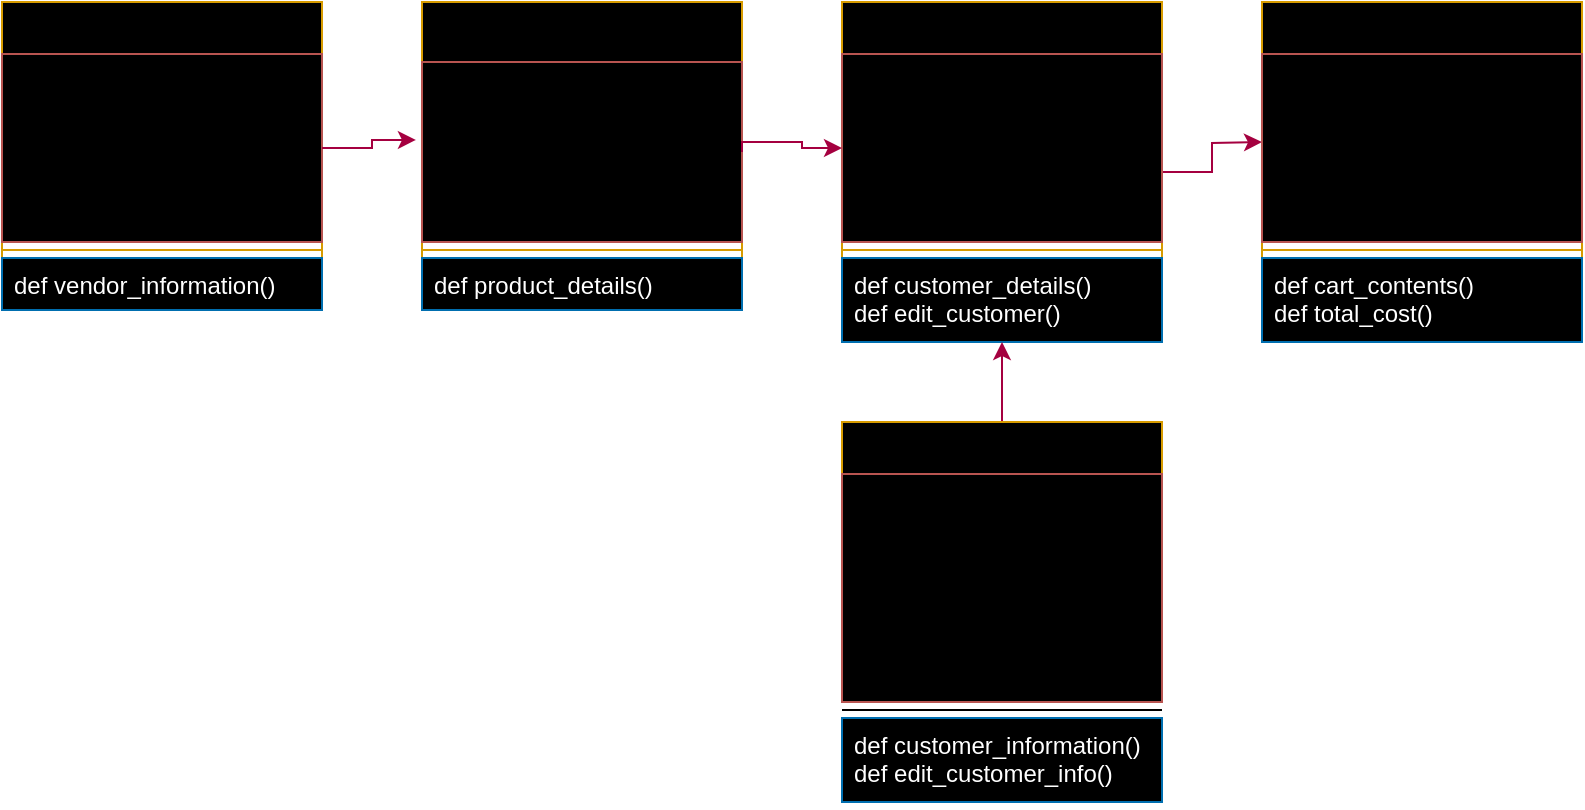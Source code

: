 <mxfile version="28.2.5">
  <diagram name="Page-1" id="uaoMQApZfLwPgrcbUXGE">
    <mxGraphModel dx="1426" dy="777" grid="1" gridSize="10" guides="1" tooltips="1" connect="1" arrows="1" fold="1" page="1" pageScale="1" pageWidth="850" pageHeight="1100" math="0" shadow="0">
      <root>
        <mxCell id="0" />
        <mxCell id="1" parent="0" />
        <mxCell id="q5DTDDztkqhi49hcPNBz-3" value="Products" style="swimlane;fontStyle=1;align=center;verticalAlign=top;childLayout=stackLayout;horizontal=1;startSize=30;horizontalStack=0;resizeParent=1;resizeParentMax=0;resizeLast=0;collapsible=1;marginBottom=0;whiteSpace=wrap;html=1;fillColor=#ffe6cc;strokeColor=#d79b00;gradientColor=light-dark(#ffb375, #ededed);" vertex="1" parent="1">
          <mxGeometry x="230" y="80" width="160" height="154" as="geometry" />
        </mxCell>
        <mxCell id="q5DTDDztkqhi49hcPNBz-4" value="Price&lt;br&gt;&lt;div&gt;Materials&lt;/div&gt;&lt;div&gt;Colors&lt;/div&gt;&lt;div&gt;Size&lt;/div&gt;&lt;div&gt;Name&lt;/div&gt;" style="text;strokeColor=#b85450;fillColor=#f8cecc;align=left;verticalAlign=top;spacingLeft=4;spacingRight=4;overflow=hidden;rotatable=0;points=[[0,0.5],[1,0.5]];portConstraint=eastwest;whiteSpace=wrap;html=1;gradientColor=light-dark(#e86868, #ededed);fontStyle=1;labelBackgroundColor=none;labelBorderColor=none;textShadow=0;" vertex="1" parent="q5DTDDztkqhi49hcPNBz-3">
          <mxGeometry y="30" width="160" height="90" as="geometry" />
        </mxCell>
        <mxCell id="q5DTDDztkqhi49hcPNBz-5" value="" style="line;strokeWidth=1;fillColor=none;align=left;verticalAlign=middle;spacingTop=-1;spacingLeft=3;spacingRight=3;rotatable=0;labelPosition=right;points=[];portConstraint=eastwest;strokeColor=inherit;" vertex="1" parent="q5DTDDztkqhi49hcPNBz-3">
          <mxGeometry y="120" width="160" height="8" as="geometry" />
        </mxCell>
        <mxCell id="q5DTDDztkqhi49hcPNBz-6" value="&lt;div&gt;def product_details()&lt;/div&gt;" style="text;strokeColor=#006EAF;fillColor=#1ba1e2;align=left;verticalAlign=top;spacingLeft=4;spacingRight=4;overflow=hidden;rotatable=0;points=[[0,0.5],[1,0.5]];portConstraint=eastwest;whiteSpace=wrap;html=1;fontColor=#ffffff;gradientColor=light-dark(#1abaff, #ededed);" vertex="1" parent="q5DTDDztkqhi49hcPNBz-3">
          <mxGeometry y="128" width="160" height="26" as="geometry" />
        </mxCell>
        <mxCell id="q5DTDDztkqhi49hcPNBz-23" style="edgeStyle=orthogonalEdgeStyle;rounded=0;orthogonalLoop=1;jettySize=auto;html=1;exitX=1;exitY=0.5;exitDx=0;exitDy=0;fillColor=#d80073;strokeColor=#A50040;" edge="1" parent="1" source="q5DTDDztkqhi49hcPNBz-7">
          <mxGeometry relative="1" as="geometry">
            <mxPoint x="650" y="150" as="targetPoint" />
          </mxGeometry>
        </mxCell>
        <mxCell id="q5DTDDztkqhi49hcPNBz-7" value="Customers" style="swimlane;fontStyle=1;align=center;verticalAlign=top;childLayout=stackLayout;horizontal=1;startSize=26;horizontalStack=0;resizeParent=1;resizeParentMax=0;resizeLast=0;collapsible=1;marginBottom=0;whiteSpace=wrap;html=1;fillColor=#ffe6cc;strokeColor=#d79b00;gradientColor=light-dark(#ffb375, #ededed);" vertex="1" parent="1">
          <mxGeometry x="440" y="80" width="160" height="170" as="geometry" />
        </mxCell>
        <mxCell id="q5DTDDztkqhi49hcPNBz-8" value="Name&lt;div&gt;Account&lt;/div&gt;&lt;div&gt;Preferences&lt;/div&gt;&lt;div&gt;&lt;br&gt;&lt;/div&gt;" style="text;strokeColor=#b85450;fillColor=#f8cecc;align=left;verticalAlign=top;spacingLeft=4;spacingRight=4;overflow=hidden;rotatable=0;points=[[0,0.5],[1,0.5]];portConstraint=eastwest;whiteSpace=wrap;html=1;gradientColor=light-dark(#e86868, #ededed);fontStyle=1" vertex="1" parent="q5DTDDztkqhi49hcPNBz-7">
          <mxGeometry y="26" width="160" height="94" as="geometry" />
        </mxCell>
        <mxCell id="q5DTDDztkqhi49hcPNBz-9" value="" style="line;strokeWidth=1;fillColor=none;align=left;verticalAlign=middle;spacingTop=-1;spacingLeft=3;spacingRight=3;rotatable=0;labelPosition=right;points=[];portConstraint=eastwest;strokeColor=inherit;" vertex="1" parent="q5DTDDztkqhi49hcPNBz-7">
          <mxGeometry y="120" width="160" height="8" as="geometry" />
        </mxCell>
        <mxCell id="q5DTDDztkqhi49hcPNBz-10" value="&lt;div&gt;def customer_details()&lt;/div&gt;&lt;div&gt;def edit_customer()&lt;/div&gt;" style="text;strokeColor=#006EAF;fillColor=#1ba1e2;align=left;verticalAlign=top;spacingLeft=4;spacingRight=4;overflow=hidden;rotatable=0;points=[[0,0.5],[1,0.5]];portConstraint=eastwest;whiteSpace=wrap;html=1;fontColor=#ffffff;gradientColor=light-dark(#1abaff, #ededed);" vertex="1" parent="q5DTDDztkqhi49hcPNBz-7">
          <mxGeometry y="128" width="160" height="42" as="geometry" />
        </mxCell>
        <mxCell id="q5DTDDztkqhi49hcPNBz-12" style="edgeStyle=orthogonalEdgeStyle;rounded=0;orthogonalLoop=1;jettySize=auto;html=1;exitX=1;exitY=0.5;exitDx=0;exitDy=0;entryX=0;entryY=0.5;entryDx=0;entryDy=0;fillColor=#d80073;strokeColor=#A50040;" edge="1" parent="1" source="q5DTDDztkqhi49hcPNBz-4" target="q5DTDDztkqhi49hcPNBz-8">
          <mxGeometry relative="1" as="geometry">
            <mxPoint x="420" y="155" as="targetPoint" />
            <Array as="points">
              <mxPoint x="390" y="150" />
              <mxPoint x="420" y="150" />
              <mxPoint x="420" y="153" />
            </Array>
          </mxGeometry>
        </mxCell>
        <mxCell id="q5DTDDztkqhi49hcPNBz-13" value="Vendors&lt;div&gt;&lt;br&gt;&lt;/div&gt;" style="swimlane;fontStyle=1;align=center;verticalAlign=top;childLayout=stackLayout;horizontal=1;startSize=26;horizontalStack=0;resizeParent=1;resizeParentMax=0;resizeLast=0;collapsible=1;marginBottom=0;whiteSpace=wrap;html=1;fillColor=#ffe6cc;strokeColor=#d79b00;gradientColor=light-dark(#ffb375, #ededed);" vertex="1" parent="1">
          <mxGeometry x="20" y="80" width="160" height="154" as="geometry" />
        </mxCell>
        <mxCell id="q5DTDDztkqhi49hcPNBz-14" value="Name&lt;div&gt;Location&lt;/div&gt;&lt;div&gt;Products&lt;/div&gt;&lt;div&gt;Reputation&lt;/div&gt;" style="text;strokeColor=#b85450;fillColor=#f8cecc;align=left;verticalAlign=top;spacingLeft=4;spacingRight=4;overflow=hidden;rotatable=0;points=[[0,0.5],[1,0.5]];portConstraint=eastwest;whiteSpace=wrap;html=1;gradientColor=light-dark(#e86868, #ededed);fontStyle=1" vertex="1" parent="q5DTDDztkqhi49hcPNBz-13">
          <mxGeometry y="26" width="160" height="94" as="geometry" />
        </mxCell>
        <mxCell id="q5DTDDztkqhi49hcPNBz-15" value="" style="line;strokeWidth=1;fillColor=none;align=left;verticalAlign=middle;spacingTop=-1;spacingLeft=3;spacingRight=3;rotatable=0;labelPosition=right;points=[];portConstraint=eastwest;strokeColor=inherit;" vertex="1" parent="q5DTDDztkqhi49hcPNBz-13">
          <mxGeometry y="120" width="160" height="8" as="geometry" />
        </mxCell>
        <mxCell id="q5DTDDztkqhi49hcPNBz-16" value="def vendor_information()" style="text;strokeColor=#006EAF;fillColor=#1ba1e2;align=left;verticalAlign=top;spacingLeft=4;spacingRight=4;overflow=hidden;rotatable=0;points=[[0,0.5],[1,0.5]];portConstraint=eastwest;whiteSpace=wrap;html=1;fontColor=#ffffff;gradientColor=light-dark(#1abaff, #ededed);" vertex="1" parent="q5DTDDztkqhi49hcPNBz-13">
          <mxGeometry y="128" width="160" height="26" as="geometry" />
        </mxCell>
        <mxCell id="q5DTDDztkqhi49hcPNBz-17" style="edgeStyle=orthogonalEdgeStyle;rounded=0;orthogonalLoop=1;jettySize=auto;html=1;exitX=1;exitY=0.5;exitDx=0;exitDy=0;entryX=-0.019;entryY=0.433;entryDx=0;entryDy=0;entryPerimeter=0;fillColor=#d80073;strokeColor=#A50040;" edge="1" parent="1" source="q5DTDDztkqhi49hcPNBz-14" target="q5DTDDztkqhi49hcPNBz-4">
          <mxGeometry relative="1" as="geometry" />
        </mxCell>
        <mxCell id="q5DTDDztkqhi49hcPNBz-18" value="&lt;div&gt;Cart&lt;/div&gt;" style="swimlane;fontStyle=1;align=center;verticalAlign=top;childLayout=stackLayout;horizontal=1;startSize=26;horizontalStack=0;resizeParent=1;resizeParentMax=0;resizeLast=0;collapsible=1;marginBottom=0;whiteSpace=wrap;html=1;fillColor=#ffe6cc;strokeColor=#d79b00;gradientColor=light-dark(#ffb375, #ededed);" vertex="1" parent="1">
          <mxGeometry x="650" y="80" width="160" height="170" as="geometry" />
        </mxCell>
        <mxCell id="q5DTDDztkqhi49hcPNBz-19" value="Products In Cart&lt;div&gt;Total Cost&lt;/div&gt;&lt;div&gt;Taxes&lt;/div&gt;&lt;div&gt;Shipping Cost&lt;/div&gt;&lt;div&gt;&lt;br&gt;&lt;/div&gt;" style="text;strokeColor=#b85450;fillColor=#f8cecc;align=left;verticalAlign=top;spacingLeft=4;spacingRight=4;overflow=hidden;rotatable=0;points=[[0,0.5],[1,0.5]];portConstraint=eastwest;whiteSpace=wrap;html=1;gradientColor=light-dark(#e86868, #ededed);fontStyle=1" vertex="1" parent="q5DTDDztkqhi49hcPNBz-18">
          <mxGeometry y="26" width="160" height="94" as="geometry" />
        </mxCell>
        <mxCell id="q5DTDDztkqhi49hcPNBz-20" value="" style="line;strokeWidth=1;fillColor=none;align=left;verticalAlign=middle;spacingTop=-1;spacingLeft=3;spacingRight=3;rotatable=0;labelPosition=right;points=[];portConstraint=eastwest;strokeColor=inherit;" vertex="1" parent="q5DTDDztkqhi49hcPNBz-18">
          <mxGeometry y="120" width="160" height="8" as="geometry" />
        </mxCell>
        <mxCell id="q5DTDDztkqhi49hcPNBz-21" value="def cart_contents()&lt;div&gt;def total_cost()&lt;/div&gt;" style="text;strokeColor=#006EAF;fillColor=#1ba1e2;align=left;verticalAlign=top;spacingLeft=4;spacingRight=4;overflow=hidden;rotatable=0;points=[[0,0.5],[1,0.5]];portConstraint=eastwest;whiteSpace=wrap;html=1;fontColor=#ffffff;gradientColor=light-dark(#1abaff, #ededed);" vertex="1" parent="q5DTDDztkqhi49hcPNBz-18">
          <mxGeometry y="128" width="160" height="42" as="geometry" />
        </mxCell>
        <mxCell id="q5DTDDztkqhi49hcPNBz-28" style="edgeStyle=orthogonalEdgeStyle;rounded=0;orthogonalLoop=1;jettySize=auto;html=1;exitX=0.5;exitY=0;exitDx=0;exitDy=0;fillColor=#d80073;strokeColor=#A50040;" edge="1" parent="1" source="q5DTDDztkqhi49hcPNBz-24">
          <mxGeometry relative="1" as="geometry">
            <mxPoint x="520" y="250" as="targetPoint" />
          </mxGeometry>
        </mxCell>
        <mxCell id="q5DTDDztkqhi49hcPNBz-24" value="&lt;div&gt;Account Information&lt;/div&gt;" style="swimlane;fontStyle=1;align=center;verticalAlign=top;childLayout=stackLayout;horizontal=1;startSize=26;horizontalStack=0;resizeParent=1;resizeParentMax=0;resizeLast=0;collapsible=1;marginBottom=0;whiteSpace=wrap;html=1;fillColor=#ffe6cc;strokeColor=#d79b00;gradientColor=light-dark(#ffb375, #ededed);" vertex="1" parent="1">
          <mxGeometry x="440" y="290" width="160" height="140" as="geometry" />
        </mxCell>
        <mxCell id="q5DTDDztkqhi49hcPNBz-25" value="Name&lt;div&gt;Location&lt;/div&gt;&lt;div&gt;Card Number&lt;/div&gt;&lt;div&gt;Purchase History&lt;/div&gt;&lt;div&gt;Reviews&lt;/div&gt;&lt;div&gt;Age&lt;/div&gt;&lt;div&gt;Gender&lt;/div&gt;" style="text;strokeColor=#b85450;fillColor=#f8cecc;align=left;verticalAlign=top;spacingLeft=4;spacingRight=4;overflow=hidden;rotatable=0;points=[[0,0.5],[1,0.5]];portConstraint=eastwest;whiteSpace=wrap;html=1;gradientColor=light-dark(#e86868, #ededed);fontStyle=1" vertex="1" parent="q5DTDDztkqhi49hcPNBz-24">
          <mxGeometry y="26" width="160" height="114" as="geometry" />
        </mxCell>
        <mxCell id="q5DTDDztkqhi49hcPNBz-26" value="" style="line;strokeWidth=1;fillColor=none;align=left;verticalAlign=middle;spacingTop=-1;spacingLeft=3;spacingRight=3;rotatable=0;labelPosition=right;points=[];portConstraint=eastwest;strokeColor=inherit;" vertex="1" parent="1">
          <mxGeometry x="440" y="430" width="160" height="8" as="geometry" />
        </mxCell>
        <mxCell id="q5DTDDztkqhi49hcPNBz-27" value="def customer_information()&lt;div&gt;def edit_customer_info()&lt;/div&gt;" style="text;strokeColor=#006EAF;fillColor=#1ba1e2;align=left;verticalAlign=top;spacingLeft=4;spacingRight=4;overflow=hidden;rotatable=0;points=[[0,0.5],[1,0.5]];portConstraint=eastwest;whiteSpace=wrap;html=1;fontColor=#ffffff;gradientColor=light-dark(#1abaff, #ededed);" vertex="1" parent="1">
          <mxGeometry x="440" y="438" width="160" height="42" as="geometry" />
        </mxCell>
      </root>
    </mxGraphModel>
  </diagram>
</mxfile>
